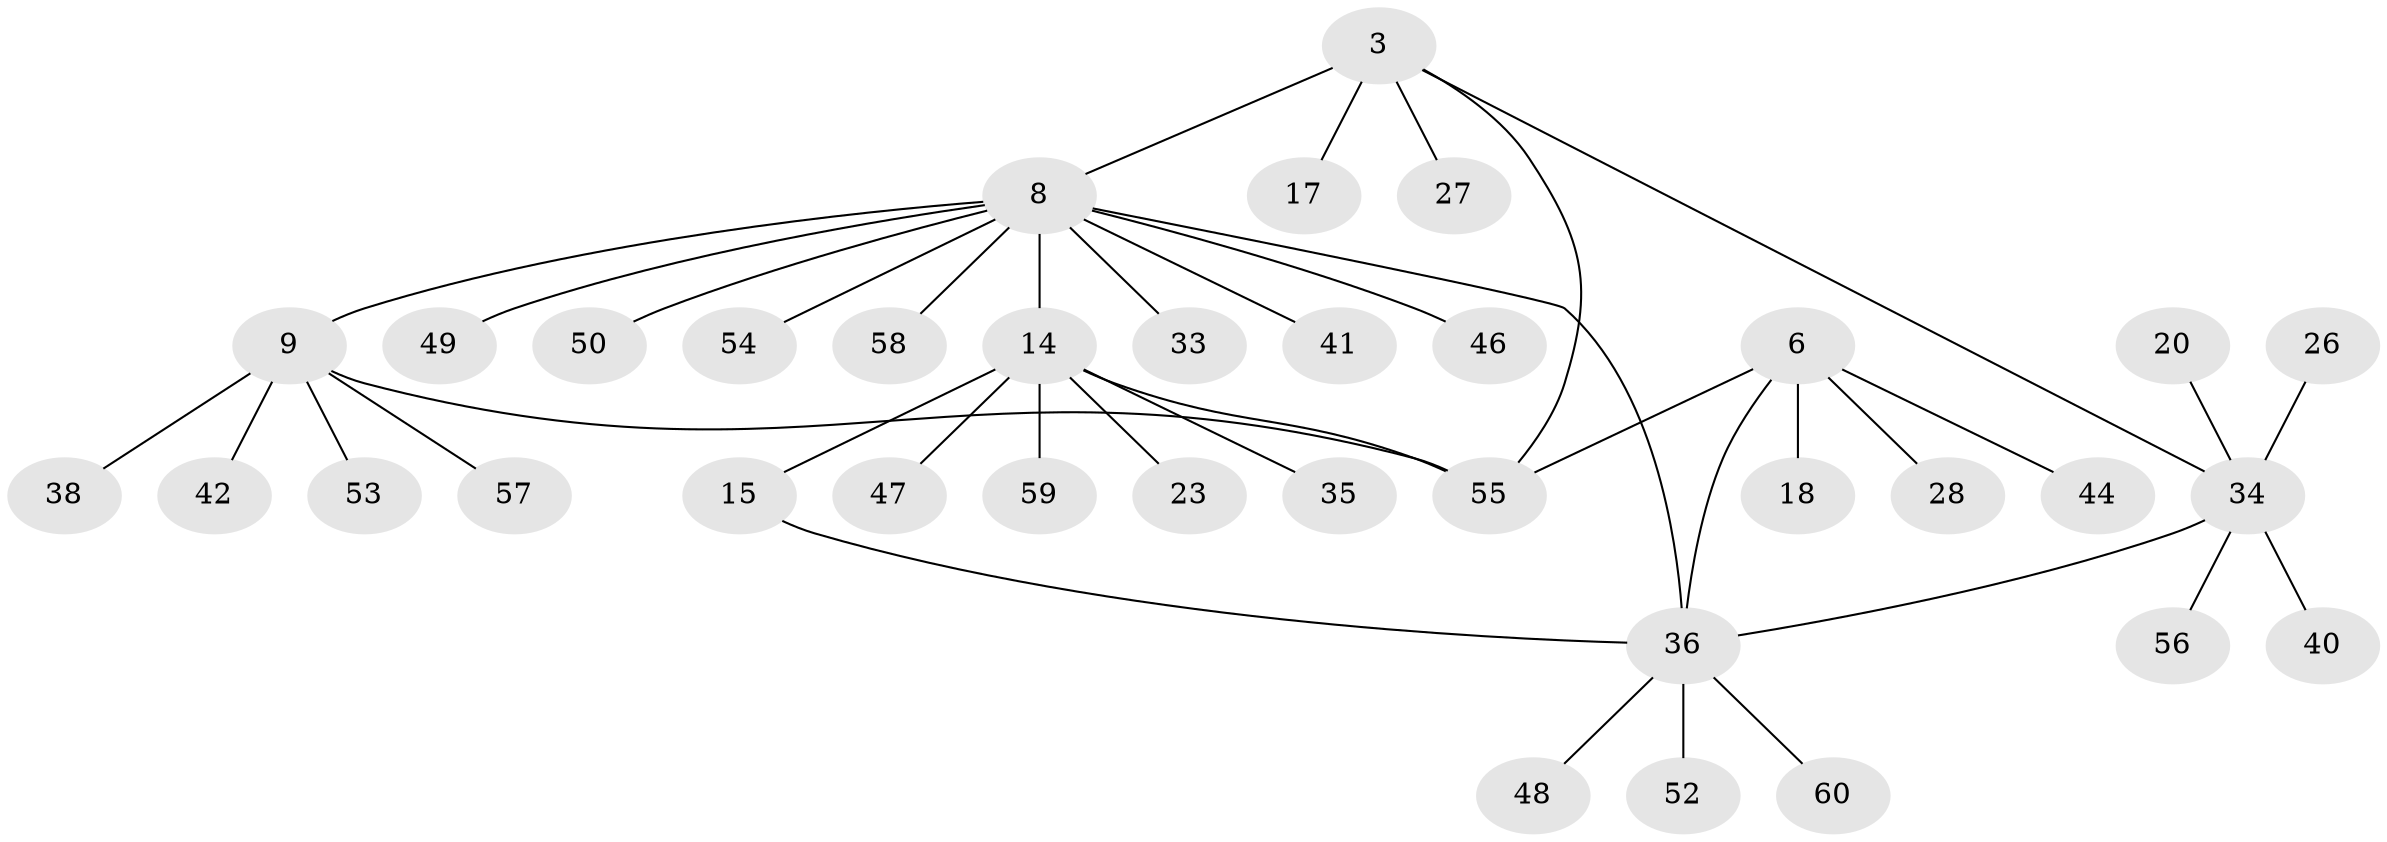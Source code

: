 // original degree distribution, {3: 0.05, 8: 0.03333333333333333, 5: 0.03333333333333333, 6: 0.06666666666666667, 4: 0.05, 7: 0.016666666666666666, 12: 0.016666666666666666, 2: 0.13333333333333333, 1: 0.6}
// Generated by graph-tools (version 1.1) at 2025/58/03/04/25 21:58:46]
// undirected, 36 vertices, 40 edges
graph export_dot {
graph [start="1"]
  node [color=gray90,style=filled];
  3 [super="+1"];
  6 [super="+4"];
  8 [super="+7+2"];
  9;
  14 [super="+13"];
  15;
  17;
  18;
  20;
  23;
  26;
  27;
  28;
  33;
  34 [super="+12"];
  35;
  36 [super="+16+11+19+22+25"];
  38;
  40;
  41;
  42;
  44 [super="+43"];
  46;
  47 [super="+30"];
  48;
  49;
  50;
  52;
  53;
  54;
  55 [super="+5"];
  56 [super="+24+51"];
  57 [super="+29"];
  58 [super="+37"];
  59;
  60 [super="+45"];
  3 -- 17;
  3 -- 27;
  3 -- 55;
  3 -- 8 [weight=2];
  3 -- 34;
  6 -- 28;
  6 -- 18;
  6 -- 55 [weight=2];
  6 -- 44;
  6 -- 36;
  8 -- 9 [weight=2];
  8 -- 50;
  8 -- 46;
  8 -- 41;
  8 -- 14 [weight=2];
  8 -- 33;
  8 -- 49;
  8 -- 54;
  8 -- 58;
  8 -- 36;
  9 -- 38;
  9 -- 42;
  9 -- 53;
  9 -- 55;
  9 -- 57;
  14 -- 15 [weight=2];
  14 -- 23;
  14 -- 55 [weight=2];
  14 -- 35;
  14 -- 59;
  14 -- 47;
  15 -- 36;
  20 -- 34;
  26 -- 34;
  34 -- 36 [weight=2];
  34 -- 40;
  34 -- 56;
  36 -- 48;
  36 -- 52;
  36 -- 60;
}

